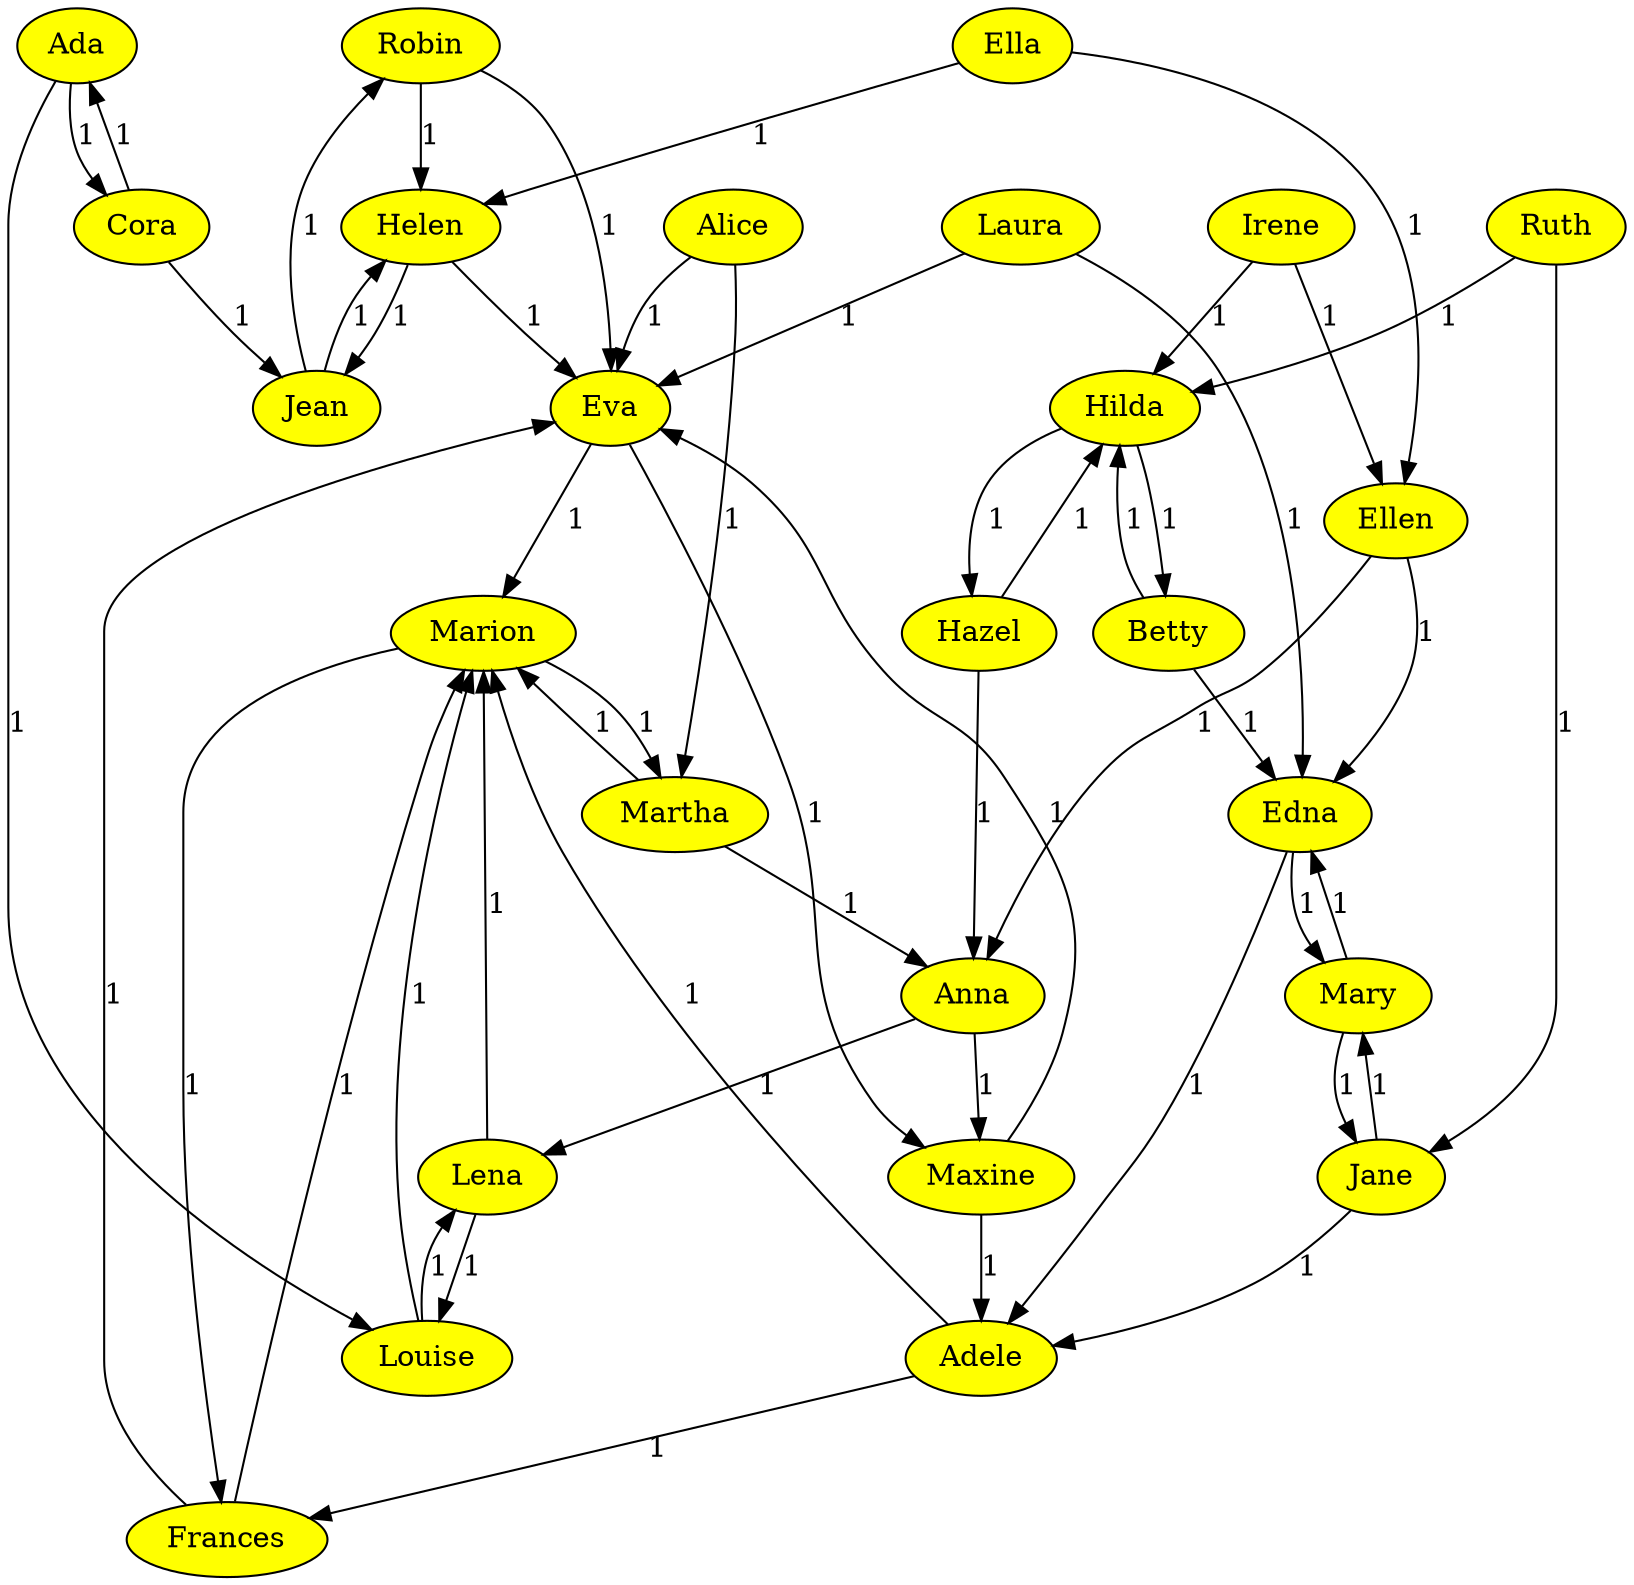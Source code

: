 digraph graphutils
{
  splines=true;
  node [ color = black, fillcolor = white, style = filled ];
  "Robin" -> "Helen" [w=1,label=1];
  "Robin" -> "Eva" [w=1,label=1];
  "Robin" [fillcolor="#ffff00"];
  "Lena" -> "Louise" [w=1,label=1];
  "Lena" -> "Marion" [w=1,label=1];
  "Lena" [fillcolor="#ffff00"];
  "Ella" -> "Helen" [w=1,label=1];
  "Ella" -> "Ellen" [w=1,label=1];
  "Ella" [fillcolor="#ffff00"];
  "Ellen" -> "Edna" [w=1,label=1];
  "Ellen" -> "Anna" [w=1,label=1];
  "Ellen" [fillcolor="#ffff00"];
  "Edna" -> "Adele" [w=1,label=1];
  "Edna" -> "Mary" [w=1,label=1];
  "Edna" [fillcolor="#ffff00"];
  "Maxine" -> "Eva" [w=1,label=1];
  "Maxine" -> "Adele" [w=1,label=1];
  "Maxine" [fillcolor="#ffff00"];
  "Louise" -> "Marion" [w=1,label=1];
  "Louise" -> "Lena" [w=1,label=1];
  "Louise" [fillcolor="#ffff00"];
  "Laura" -> "Eva" [w=1,label=1];
  "Laura" -> "Edna" [w=1,label=1];
  "Laura" [fillcolor="#ffff00"];
  "Ruth" -> "Hilda" [w=1,label=1];
  "Ruth" -> "Jane" [w=1,label=1];
  "Ruth" [fillcolor="#ffff00"];
  "Cora" -> "Ada" [w=1,label=1];
  "Cora" -> "Jean" [w=1,label=1];
  "Cora" [fillcolor="#ffff00"];
  "Anna" -> "Maxine" [w=1,label=1];
  "Anna" -> "Lena" [w=1,label=1];
  "Anna" [fillcolor="#ffff00"];
  "Jane" -> "Adele" [w=1,label=1];
  "Jane" -> "Mary" [w=1,label=1];
  "Jane" [fillcolor="#ffff00"];
  "Alice" -> "Martha" [w=1,label=1];
  "Alice" -> "Eva" [w=1,label=1];
  "Alice" [fillcolor="#ffff00"];
  "Hilda" -> "Hazel" [w=1,label=1];
  "Hilda" -> "Betty" [w=1,label=1];
  "Hilda" [fillcolor="#ffff00"];
  "Hazel" -> "Hilda" [w=1,label=1];
  "Hazel" -> "Anna" [w=1,label=1];
  "Hazel" [fillcolor="#ffff00"];
  "Martha" -> "Marion" [w=1,label=1];
  "Martha" -> "Anna" [w=1,label=1];
  "Martha" [fillcolor="#ffff00"];
  "Frances" -> "Marion" [w=1,label=1];
  "Frances" -> "Eva" [w=1,label=1];
  "Frances" [fillcolor="#ffff00"];
  "Helen" -> "Jean" [w=1,label=1];
  "Helen" -> "Eva" [w=1,label=1];
  "Helen" [fillcolor="#ffff00"];
  "Marion" -> "Martha" [w=1,label=1];
  "Marion" -> "Frances" [w=1,label=1];
  "Marion" [fillcolor="#ffff00"];
  "Eva" -> "Marion" [w=1,label=1];
  "Eva" -> "Maxine" [w=1,label=1];
  "Eva" [fillcolor="#ffff00"];
  "Irene" -> "Hilda" [w=1,label=1];
  "Irene" -> "Ellen" [w=1,label=1];
  "Irene" [fillcolor="#ffff00"];
  "Adele" -> "Marion" [w=1,label=1];
  "Adele" -> "Frances" [w=1,label=1];
  "Adele" [fillcolor="#ffff00"];
  "Betty" -> "Hilda" [w=1,label=1];
  "Betty" -> "Edna" [w=1,label=1];
  "Betty" [fillcolor="#ffff00"];
  "Ada" -> "Cora" [w=1,label=1];
  "Ada" -> "Louise" [w=1,label=1];
  "Ada" [fillcolor="#ffff00"];
  "Mary" -> "Edna" [w=1,label=1];
  "Mary" -> "Jane" [w=1,label=1];
  "Mary" [fillcolor="#ffff00"];
  "Jean" -> "Helen" [w=1,label=1];
  "Jean" -> "Robin" [w=1,label=1];
  "Jean" [fillcolor="#ffff00"];
}
